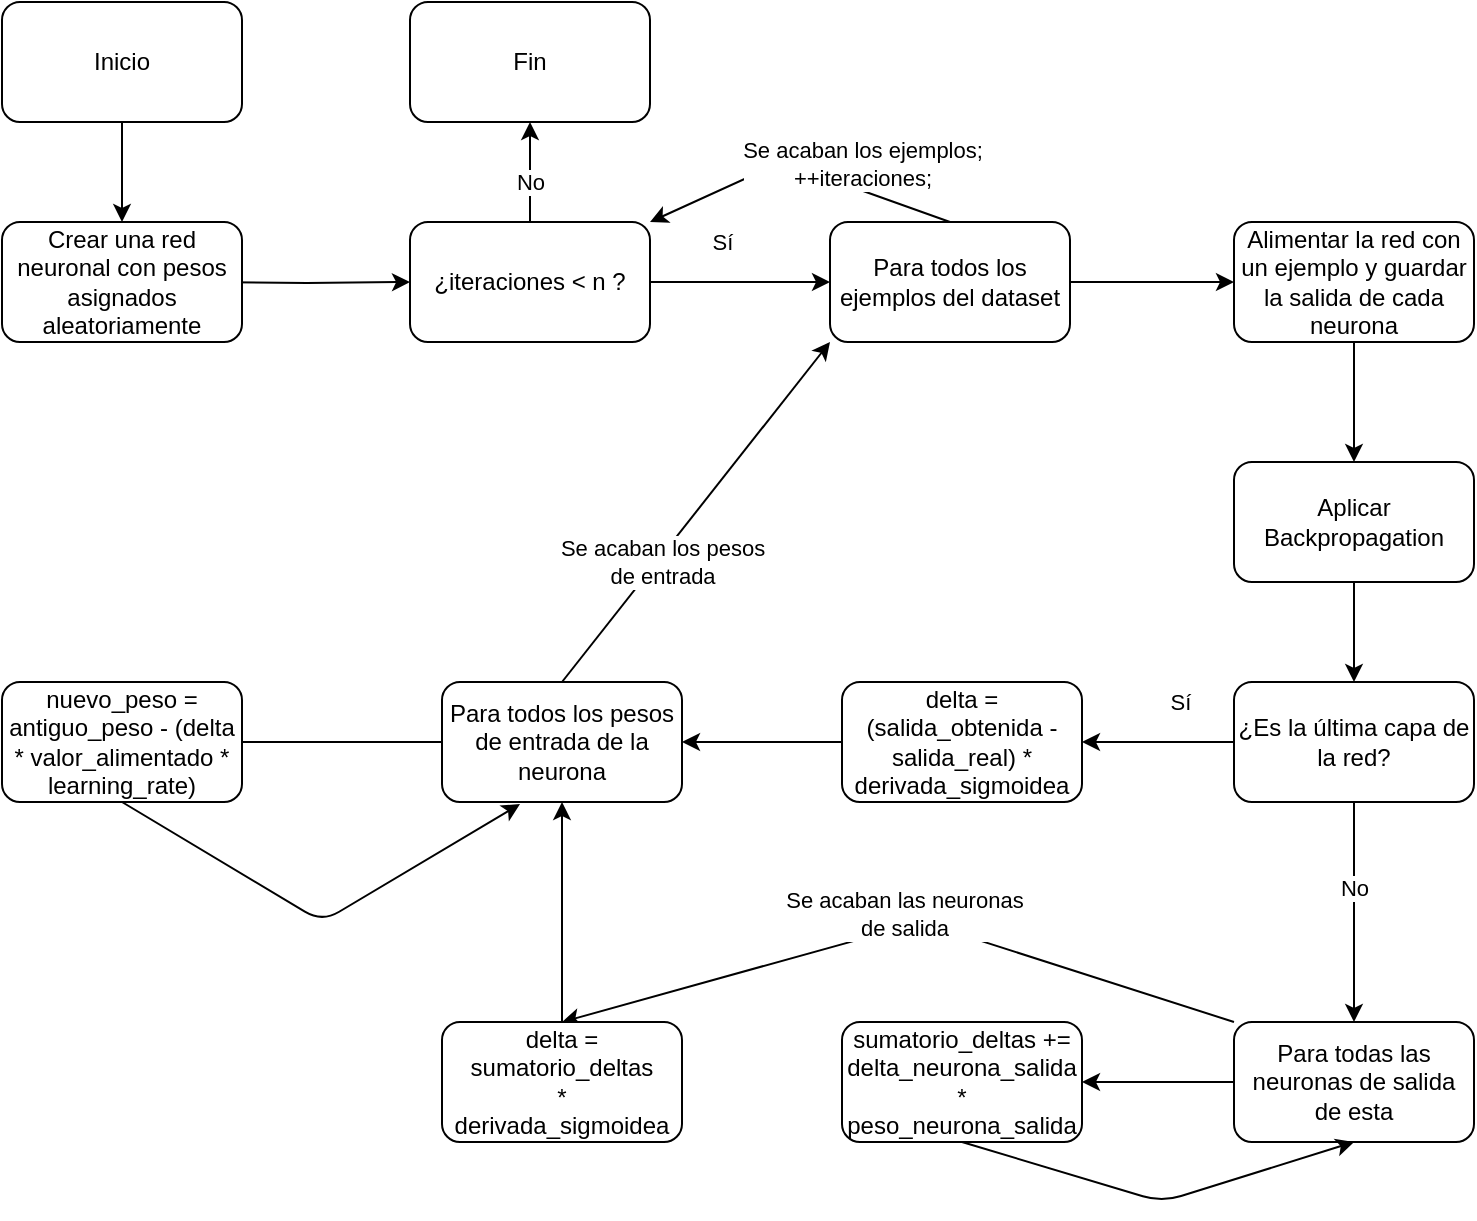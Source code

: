 <mxfile version="14.6.6"><diagram id="QFz6XW2TArw-UBWQGaWW" name="Page-1"><mxGraphModel dx="1422" dy="799" grid="1" gridSize="10" guides="1" tooltips="1" connect="1" arrows="1" fold="1" page="1" pageScale="1" pageWidth="827" pageHeight="1169" math="0" shadow="0"><root><mxCell id="0"/><mxCell id="1" parent="0"/><mxCell id="1rinXkB1Yy5SRb0QPF-X-23" value="" style="edgeStyle=orthogonalEdgeStyle;rounded=0;orthogonalLoop=1;jettySize=auto;html=1;entryX=0;entryY=0.5;entryDx=0;entryDy=0;" parent="1" target="1rinXkB1Yy5SRb0QPF-X-31" edge="1"><mxGeometry relative="1" as="geometry"><mxPoint x="150" y="240" as="sourcePoint"/><mxPoint x="254" y="240" as="targetPoint"/></mxGeometry></mxCell><mxCell id="1rinXkB1Yy5SRb0QPF-X-24" value="Crear una red neuronal con pesos asignados aleatoriamente" style="rounded=1;whiteSpace=wrap;html=1;" parent="1" vertex="1"><mxGeometry x="50" y="210" width="120" height="60" as="geometry"/></mxCell><mxCell id="1rinXkB1Yy5SRb0QPF-X-29" value="" style="edgeStyle=orthogonalEdgeStyle;rounded=0;orthogonalLoop=1;jettySize=auto;html=1;" parent="1" source="1rinXkB1Yy5SRb0QPF-X-31" target="1rinXkB1Yy5SRb0QPF-X-44" edge="1"><mxGeometry relative="1" as="geometry"/></mxCell><mxCell id="1rinXkB1Yy5SRb0QPF-X-30" value="No" style="edgeLabel;html=1;align=center;verticalAlign=middle;resizable=0;points=[];" parent="1rinXkB1Yy5SRb0QPF-X-29" vertex="1" connectable="0"><mxGeometry x="-0.681" y="-4" relative="1" as="geometry"><mxPoint x="-4" y="-12" as="offset"/></mxGeometry></mxCell><mxCell id="OQZuhFyAYgCqVMstNuAl-3" value="" style="edgeStyle=orthogonalEdgeStyle;rounded=0;orthogonalLoop=1;jettySize=auto;html=1;" edge="1" parent="1" source="1rinXkB1Yy5SRb0QPF-X-31" target="OQZuhFyAYgCqVMstNuAl-2"><mxGeometry relative="1" as="geometry"/></mxCell><mxCell id="OQZuhFyAYgCqVMstNuAl-4" value="Sí" style="edgeLabel;html=1;align=center;verticalAlign=middle;resizable=0;points=[];" vertex="1" connectable="0" parent="OQZuhFyAYgCqVMstNuAl-3"><mxGeometry x="-0.356" y="-1" relative="1" as="geometry"><mxPoint x="7" y="-21" as="offset"/></mxGeometry></mxCell><mxCell id="1rinXkB1Yy5SRb0QPF-X-31" value="¿iteraciones &amp;lt; n ?" style="rounded=1;whiteSpace=wrap;html=1;" parent="1" vertex="1"><mxGeometry x="254" y="210" width="120" height="60" as="geometry"/></mxCell><mxCell id="1rinXkB1Yy5SRb0QPF-X-32" value="" style="edgeStyle=orthogonalEdgeStyle;rounded=0;orthogonalLoop=1;jettySize=auto;html=1;" parent="1" source="1rinXkB1Yy5SRb0QPF-X-33" target="1rinXkB1Yy5SRb0QPF-X-35" edge="1"><mxGeometry relative="1" as="geometry"/></mxCell><mxCell id="1rinXkB1Yy5SRb0QPF-X-33" value="Alimentar la red con un ejemplo y guardar la salida de cada neurona" style="rounded=1;whiteSpace=wrap;html=1;" parent="1" vertex="1"><mxGeometry x="666" y="210" width="120" height="60" as="geometry"/></mxCell><mxCell id="OQZuhFyAYgCqVMstNuAl-7" value="" style="edgeStyle=orthogonalEdgeStyle;rounded=0;orthogonalLoop=1;jettySize=auto;html=1;" edge="1" parent="1" source="1rinXkB1Yy5SRb0QPF-X-35" target="OQZuhFyAYgCqVMstNuAl-6"><mxGeometry relative="1" as="geometry"/></mxCell><mxCell id="1rinXkB1Yy5SRb0QPF-X-35" value="Aplicar Backpropagation" style="rounded=1;whiteSpace=wrap;html=1;" parent="1" vertex="1"><mxGeometry x="666" y="330" width="120" height="60" as="geometry"/></mxCell><mxCell id="1rinXkB1Yy5SRb0QPF-X-44" value="Fin" style="rounded=1;whiteSpace=wrap;html=1;" parent="1" vertex="1"><mxGeometry x="254" y="100" width="120" height="60" as="geometry"/></mxCell><mxCell id="1rinXkB1Yy5SRb0QPF-X-46" value="" style="edgeStyle=orthogonalEdgeStyle;rounded=0;orthogonalLoop=1;jettySize=auto;html=1;" parent="1" source="1rinXkB1Yy5SRb0QPF-X-45" target="1rinXkB1Yy5SRb0QPF-X-24" edge="1"><mxGeometry relative="1" as="geometry"/></mxCell><mxCell id="1rinXkB1Yy5SRb0QPF-X-45" value="Inicio" style="rounded=1;whiteSpace=wrap;html=1;" parent="1" vertex="1"><mxGeometry x="50" y="100" width="120" height="60" as="geometry"/></mxCell><mxCell id="OQZuhFyAYgCqVMstNuAl-5" value="" style="edgeStyle=orthogonalEdgeStyle;rounded=0;orthogonalLoop=1;jettySize=auto;html=1;" edge="1" parent="1" source="OQZuhFyAYgCqVMstNuAl-2" target="1rinXkB1Yy5SRb0QPF-X-33"><mxGeometry relative="1" as="geometry"/></mxCell><mxCell id="OQZuhFyAYgCqVMstNuAl-2" value="Para todos los ejemplos del dataset" style="whiteSpace=wrap;html=1;rounded=1;" vertex="1" parent="1"><mxGeometry x="464" y="210" width="120" height="60" as="geometry"/></mxCell><mxCell id="OQZuhFyAYgCqVMstNuAl-9" value="" style="edgeStyle=orthogonalEdgeStyle;rounded=0;orthogonalLoop=1;jettySize=auto;html=1;" edge="1" parent="1" source="OQZuhFyAYgCqVMstNuAl-6" target="OQZuhFyAYgCqVMstNuAl-8"><mxGeometry relative="1" as="geometry"/></mxCell><mxCell id="OQZuhFyAYgCqVMstNuAl-10" value="Sí" style="edgeLabel;html=1;align=center;verticalAlign=middle;resizable=0;points=[];" vertex="1" connectable="0" parent="OQZuhFyAYgCqVMstNuAl-9"><mxGeometry x="-0.284" y="-2" relative="1" as="geometry"><mxPoint y="-18" as="offset"/></mxGeometry></mxCell><mxCell id="OQZuhFyAYgCqVMstNuAl-14" value="" style="edgeStyle=orthogonalEdgeStyle;rounded=0;orthogonalLoop=1;jettySize=auto;html=1;" edge="1" parent="1" source="OQZuhFyAYgCqVMstNuAl-6" target="OQZuhFyAYgCqVMstNuAl-13"><mxGeometry relative="1" as="geometry"/></mxCell><mxCell id="OQZuhFyAYgCqVMstNuAl-15" value="No" style="edgeLabel;html=1;align=center;verticalAlign=middle;resizable=0;points=[];" vertex="1" connectable="0" parent="OQZuhFyAYgCqVMstNuAl-14"><mxGeometry x="-0.812" y="2" relative="1" as="geometry"><mxPoint x="-2" y="32" as="offset"/></mxGeometry></mxCell><mxCell id="OQZuhFyAYgCqVMstNuAl-6" value="¿Es la última capa de la red?" style="rounded=1;whiteSpace=wrap;html=1;" vertex="1" parent="1"><mxGeometry x="666" y="440" width="120" height="60" as="geometry"/></mxCell><mxCell id="OQZuhFyAYgCqVMstNuAl-25" value="" style="edgeStyle=orthogonalEdgeStyle;rounded=0;orthogonalLoop=1;jettySize=auto;html=1;entryX=1;entryY=0.5;entryDx=0;entryDy=0;" edge="1" parent="1" source="OQZuhFyAYgCqVMstNuAl-8" target="OQZuhFyAYgCqVMstNuAl-23"><mxGeometry relative="1" as="geometry"><mxPoint x="440" y="470" as="targetPoint"/></mxGeometry></mxCell><mxCell id="OQZuhFyAYgCqVMstNuAl-8" value="&lt;div&gt;delta = &lt;br&gt;&lt;/div&gt;&lt;div&gt;(salida_obtenida - salida_real) * derivada_sigmoidea &lt;/div&gt;" style="rounded=1;whiteSpace=wrap;html=1;" vertex="1" parent="1"><mxGeometry x="470" y="440" width="120" height="60" as="geometry"/></mxCell><mxCell id="OQZuhFyAYgCqVMstNuAl-11" value="" style="endArrow=classic;html=1;exitX=0.5;exitY=0;exitDx=0;exitDy=0;entryX=1;entryY=0;entryDx=0;entryDy=0;" edge="1" parent="1" source="OQZuhFyAYgCqVMstNuAl-2" target="1rinXkB1Yy5SRb0QPF-X-31"><mxGeometry width="50" height="50" relative="1" as="geometry"><mxPoint x="490" y="210" as="sourcePoint"/><mxPoint x="540" y="160" as="targetPoint"/><Array as="points"><mxPoint x="440" y="180"/></Array></mxGeometry></mxCell><mxCell id="OQZuhFyAYgCqVMstNuAl-12" value="&lt;div&gt;Se acaban los ejemplos;&lt;/div&gt;&lt;div&gt;++iteraciones;&lt;br&gt;&lt;/div&gt;" style="edgeLabel;html=1;align=center;verticalAlign=middle;resizable=0;points=[];" vertex="1" connectable="0" parent="OQZuhFyAYgCqVMstNuAl-11"><mxGeometry x="-0.209" y="-1" relative="1" as="geometry"><mxPoint x="16" y="-7" as="offset"/></mxGeometry></mxCell><mxCell id="OQZuhFyAYgCqVMstNuAl-17" value="" style="edgeStyle=orthogonalEdgeStyle;rounded=0;orthogonalLoop=1;jettySize=auto;html=1;" edge="1" parent="1" source="OQZuhFyAYgCqVMstNuAl-13" target="OQZuhFyAYgCqVMstNuAl-16"><mxGeometry relative="1" as="geometry"/></mxCell><mxCell id="OQZuhFyAYgCqVMstNuAl-13" value="Para todas las neuronas de salida de esta" style="rounded=1;whiteSpace=wrap;html=1;" vertex="1" parent="1"><mxGeometry x="666" y="610" width="120" height="60" as="geometry"/></mxCell><mxCell id="OQZuhFyAYgCqVMstNuAl-16" value="&lt;div&gt;sumatorio_deltas += &lt;br&gt;&lt;/div&gt;&lt;div&gt;delta_neurona_salida *&lt;/div&gt;&lt;div&gt;peso_neurona_salida&lt;br&gt;&lt;/div&gt;" style="rounded=1;whiteSpace=wrap;html=1;" vertex="1" parent="1"><mxGeometry x="470" y="610" width="120" height="60" as="geometry"/></mxCell><mxCell id="OQZuhFyAYgCqVMstNuAl-18" value="" style="endArrow=classic;html=1;exitX=0.5;exitY=1;exitDx=0;exitDy=0;entryX=0.5;entryY=1;entryDx=0;entryDy=0;" edge="1" parent="1" source="OQZuhFyAYgCqVMstNuAl-16" target="OQZuhFyAYgCqVMstNuAl-13"><mxGeometry width="50" height="50" relative="1" as="geometry"><mxPoint x="490" y="750" as="sourcePoint"/><mxPoint x="540" y="700" as="targetPoint"/><Array as="points"><mxPoint x="630" y="700"/></Array></mxGeometry></mxCell><mxCell id="OQZuhFyAYgCqVMstNuAl-19" value="" style="endArrow=classic;html=1;exitX=0;exitY=0;exitDx=0;exitDy=0;entryX=0.5;entryY=0;entryDx=0;entryDy=0;" edge="1" parent="1" source="OQZuhFyAYgCqVMstNuAl-13" target="OQZuhFyAYgCqVMstNuAl-21"><mxGeometry width="50" height="50" relative="1" as="geometry"><mxPoint x="510" y="680" as="sourcePoint"/><mxPoint x="380" y="580" as="targetPoint"/><Array as="points"><mxPoint x="510" y="560"/></Array></mxGeometry></mxCell><mxCell id="OQZuhFyAYgCqVMstNuAl-20" value="&lt;div&gt;Se acaban las neuronas&lt;/div&gt;&lt;div&gt;de salida&lt;br&gt;&lt;/div&gt;" style="edgeLabel;html=1;align=center;verticalAlign=middle;resizable=0;points=[];" vertex="1" connectable="0" parent="OQZuhFyAYgCqVMstNuAl-19"><mxGeometry x="-0.248" y="-2" relative="1" as="geometry"><mxPoint x="-40" y="-12" as="offset"/></mxGeometry></mxCell><mxCell id="OQZuhFyAYgCqVMstNuAl-24" value="" style="edgeStyle=orthogonalEdgeStyle;rounded=0;orthogonalLoop=1;jettySize=auto;html=1;" edge="1" parent="1" source="OQZuhFyAYgCqVMstNuAl-21" target="OQZuhFyAYgCqVMstNuAl-23"><mxGeometry relative="1" as="geometry"/></mxCell><mxCell id="OQZuhFyAYgCqVMstNuAl-21" value="&lt;div&gt;delta = sumatorio_deltas &lt;br&gt;&lt;/div&gt;&lt;div&gt;*&lt;/div&gt;&lt;div&gt; derivada_sigmoidea&lt;/div&gt;" style="rounded=1;whiteSpace=wrap;html=1;" vertex="1" parent="1"><mxGeometry x="270" y="610" width="120" height="60" as="geometry"/></mxCell><mxCell id="OQZuhFyAYgCqVMstNuAl-27" value="" style="edgeStyle=orthogonalEdgeStyle;rounded=0;orthogonalLoop=1;jettySize=auto;html=1;" edge="1" parent="1" source="OQZuhFyAYgCqVMstNuAl-23"><mxGeometry relative="1" as="geometry"><mxPoint x="150" y="470" as="targetPoint"/></mxGeometry></mxCell><mxCell id="OQZuhFyAYgCqVMstNuAl-23" value="Para todos los pesos de entrada de la neurona" style="rounded=1;whiteSpace=wrap;html=1;" vertex="1" parent="1"><mxGeometry x="270" y="440" width="120" height="60" as="geometry"/></mxCell><mxCell id="OQZuhFyAYgCqVMstNuAl-26" value="nuevo_peso = antiguo_peso - (delta * valor_alimentado * learning_rate)" style="rounded=1;whiteSpace=wrap;html=1;" vertex="1" parent="1"><mxGeometry x="50" y="440" width="120" height="60" as="geometry"/></mxCell><mxCell id="OQZuhFyAYgCqVMstNuAl-28" value="" style="endArrow=classic;html=1;exitX=0.5;exitY=1;exitDx=0;exitDy=0;entryX=0.325;entryY=1.017;entryDx=0;entryDy=0;entryPerimeter=0;" edge="1" parent="1" source="OQZuhFyAYgCqVMstNuAl-26" target="OQZuhFyAYgCqVMstNuAl-23"><mxGeometry width="50" height="50" relative="1" as="geometry"><mxPoint x="180" y="520" as="sourcePoint"/><mxPoint x="334" y="520" as="targetPoint"/><Array as="points"><mxPoint x="210" y="560"/></Array></mxGeometry></mxCell><mxCell id="OQZuhFyAYgCqVMstNuAl-29" value="" style="endArrow=classic;html=1;entryX=0;entryY=1;entryDx=0;entryDy=0;exitX=0.5;exitY=0;exitDx=0;exitDy=0;" edge="1" parent="1" source="OQZuhFyAYgCqVMstNuAl-23" target="OQZuhFyAYgCqVMstNuAl-2"><mxGeometry width="50" height="50" relative="1" as="geometry"><mxPoint x="310" y="380" as="sourcePoint"/><mxPoint x="360" y="330" as="targetPoint"/></mxGeometry></mxCell><mxCell id="OQZuhFyAYgCqVMstNuAl-30" value="&lt;div&gt;Se acaban los pesos&lt;/div&gt;&lt;div&gt;de entrada&lt;br&gt;&lt;/div&gt;" style="edgeLabel;html=1;align=center;verticalAlign=middle;resizable=0;points=[];" vertex="1" connectable="0" parent="OQZuhFyAYgCqVMstNuAl-29"><mxGeometry x="-0.279" y="-2" relative="1" as="geometry"><mxPoint as="offset"/></mxGeometry></mxCell></root></mxGraphModel></diagram></mxfile>